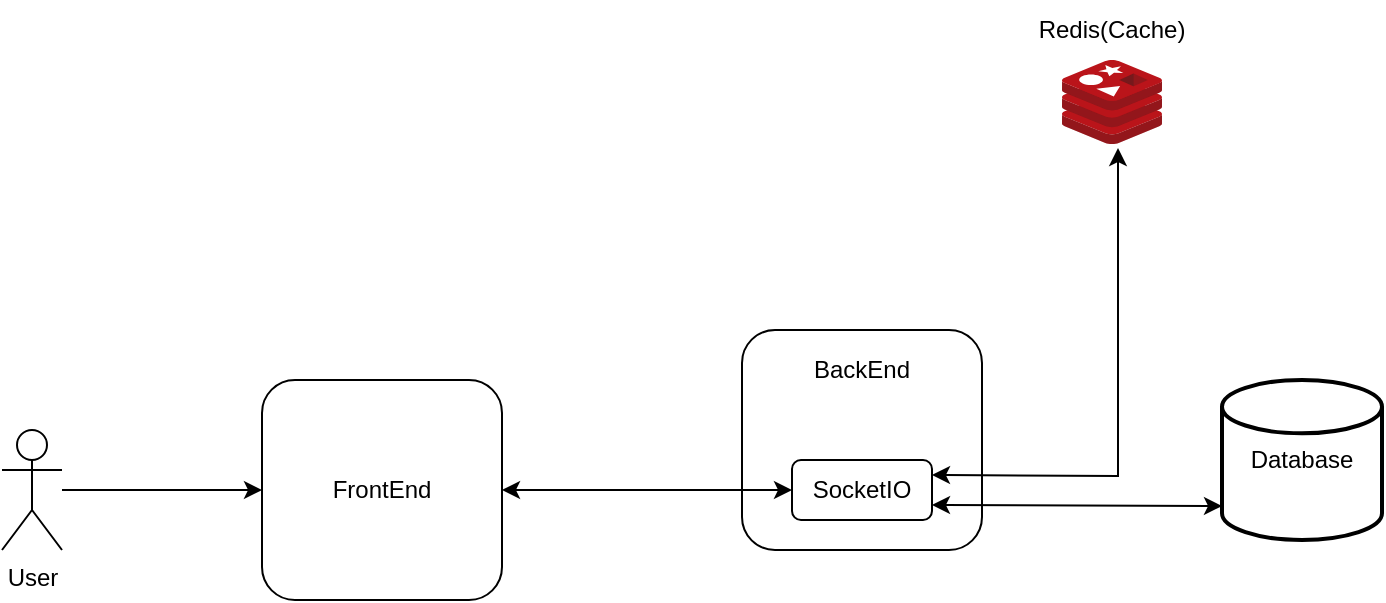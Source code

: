 <mxfile version="24.7.0" type="device">
  <diagram name="Page-1" id="1za6YKgFq9bTA7tgQaAN">
    <mxGraphModel dx="1434" dy="738" grid="1" gridSize="10" guides="1" tooltips="1" connect="1" arrows="1" fold="1" page="1" pageScale="1" pageWidth="827" pageHeight="1169" math="0" shadow="0">
      <root>
        <mxCell id="0" />
        <mxCell id="1" parent="0" />
        <mxCell id="1glR2QQybOOhX_rA8TPO-1" value="User" style="shape=umlActor;verticalLabelPosition=bottom;verticalAlign=top;html=1;outlineConnect=0;" parent="1" vertex="1">
          <mxGeometry x="80" y="305" width="30" height="60" as="geometry" />
        </mxCell>
        <mxCell id="1glR2QQybOOhX_rA8TPO-3" value="FrontEnd" style="rounded=1;whiteSpace=wrap;html=1;" parent="1" vertex="1">
          <mxGeometry x="210" y="280" width="120" height="110" as="geometry" />
        </mxCell>
        <mxCell id="1glR2QQybOOhX_rA8TPO-4" value="" style="rounded=1;whiteSpace=wrap;html=1;" parent="1" vertex="1">
          <mxGeometry x="450" y="255" width="120" height="110" as="geometry" />
        </mxCell>
        <mxCell id="1glR2QQybOOhX_rA8TPO-5" value="BackEnd" style="text;html=1;align=center;verticalAlign=middle;whiteSpace=wrap;rounded=0;" parent="1" vertex="1">
          <mxGeometry x="480" y="260" width="60" height="30" as="geometry" />
        </mxCell>
        <mxCell id="1glR2QQybOOhX_rA8TPO-7" value="SocketIO" style="rounded=1;whiteSpace=wrap;html=1;" parent="1" vertex="1">
          <mxGeometry x="475" y="320" width="70" height="30" as="geometry" />
        </mxCell>
        <mxCell id="1glR2QQybOOhX_rA8TPO-8" value="" style="endArrow=classic;html=1;rounded=0;entryX=0;entryY=0.5;entryDx=0;entryDy=0;" parent="1" source="1glR2QQybOOhX_rA8TPO-1" target="1glR2QQybOOhX_rA8TPO-3" edge="1">
          <mxGeometry width="50" height="50" relative="1" as="geometry">
            <mxPoint x="130" y="410" as="sourcePoint" />
            <mxPoint x="180" y="360" as="targetPoint" />
          </mxGeometry>
        </mxCell>
        <mxCell id="1glR2QQybOOhX_rA8TPO-9" value="" style="endArrow=classic;startArrow=classic;html=1;rounded=0;exitX=0;exitY=0.5;exitDx=0;exitDy=0;" parent="1" source="1glR2QQybOOhX_rA8TPO-7" edge="1">
          <mxGeometry width="50" height="50" relative="1" as="geometry">
            <mxPoint x="130" y="410" as="sourcePoint" />
            <mxPoint x="330" y="335" as="targetPoint" />
          </mxGeometry>
        </mxCell>
        <mxCell id="1glR2QQybOOhX_rA8TPO-10" value="Database" style="strokeWidth=2;html=1;shape=mxgraph.flowchart.database;whiteSpace=wrap;" parent="1" vertex="1">
          <mxGeometry x="690" y="280" width="80" height="80" as="geometry" />
        </mxCell>
        <mxCell id="1glR2QQybOOhX_rA8TPO-11" value="" style="endArrow=classic;startArrow=classic;html=1;rounded=0;exitX=1;exitY=0.75;exitDx=0;exitDy=0;" parent="1" source="1glR2QQybOOhX_rA8TPO-7" edge="1">
          <mxGeometry width="50" height="50" relative="1" as="geometry">
            <mxPoint x="130" y="410" as="sourcePoint" />
            <mxPoint x="690" y="343" as="targetPoint" />
          </mxGeometry>
        </mxCell>
        <mxCell id="1YQTjhxsULP3hFsWvg0e-2" value="" style="endArrow=classic;startArrow=classic;html=1;rounded=0;entryX=0.56;entryY=1.048;entryDx=0;entryDy=0;entryPerimeter=0;exitX=1;exitY=0.25;exitDx=0;exitDy=0;" parent="1" source="1glR2QQybOOhX_rA8TPO-7" target="1YQTjhxsULP3hFsWvg0e-5" edge="1">
          <mxGeometry width="50" height="50" relative="1" as="geometry">
            <mxPoint x="570" y="283" as="sourcePoint" />
            <mxPoint x="638" y="160.992" as="targetPoint" />
            <Array as="points">
              <mxPoint x="638" y="328" />
            </Array>
          </mxGeometry>
        </mxCell>
        <mxCell id="1YQTjhxsULP3hFsWvg0e-5" value="" style="image;sketch=0;aspect=fixed;html=1;points=[];align=center;fontSize=12;image=img/lib/mscae/Cache_Redis_Product.svg;" parent="1" vertex="1">
          <mxGeometry x="610" y="120" width="50" height="42" as="geometry" />
        </mxCell>
        <mxCell id="1YQTjhxsULP3hFsWvg0e-6" value="Redis(Cache)" style="text;html=1;align=center;verticalAlign=middle;whiteSpace=wrap;rounded=0;" parent="1" vertex="1">
          <mxGeometry x="605" y="90" width="60" height="30" as="geometry" />
        </mxCell>
      </root>
    </mxGraphModel>
  </diagram>
</mxfile>

